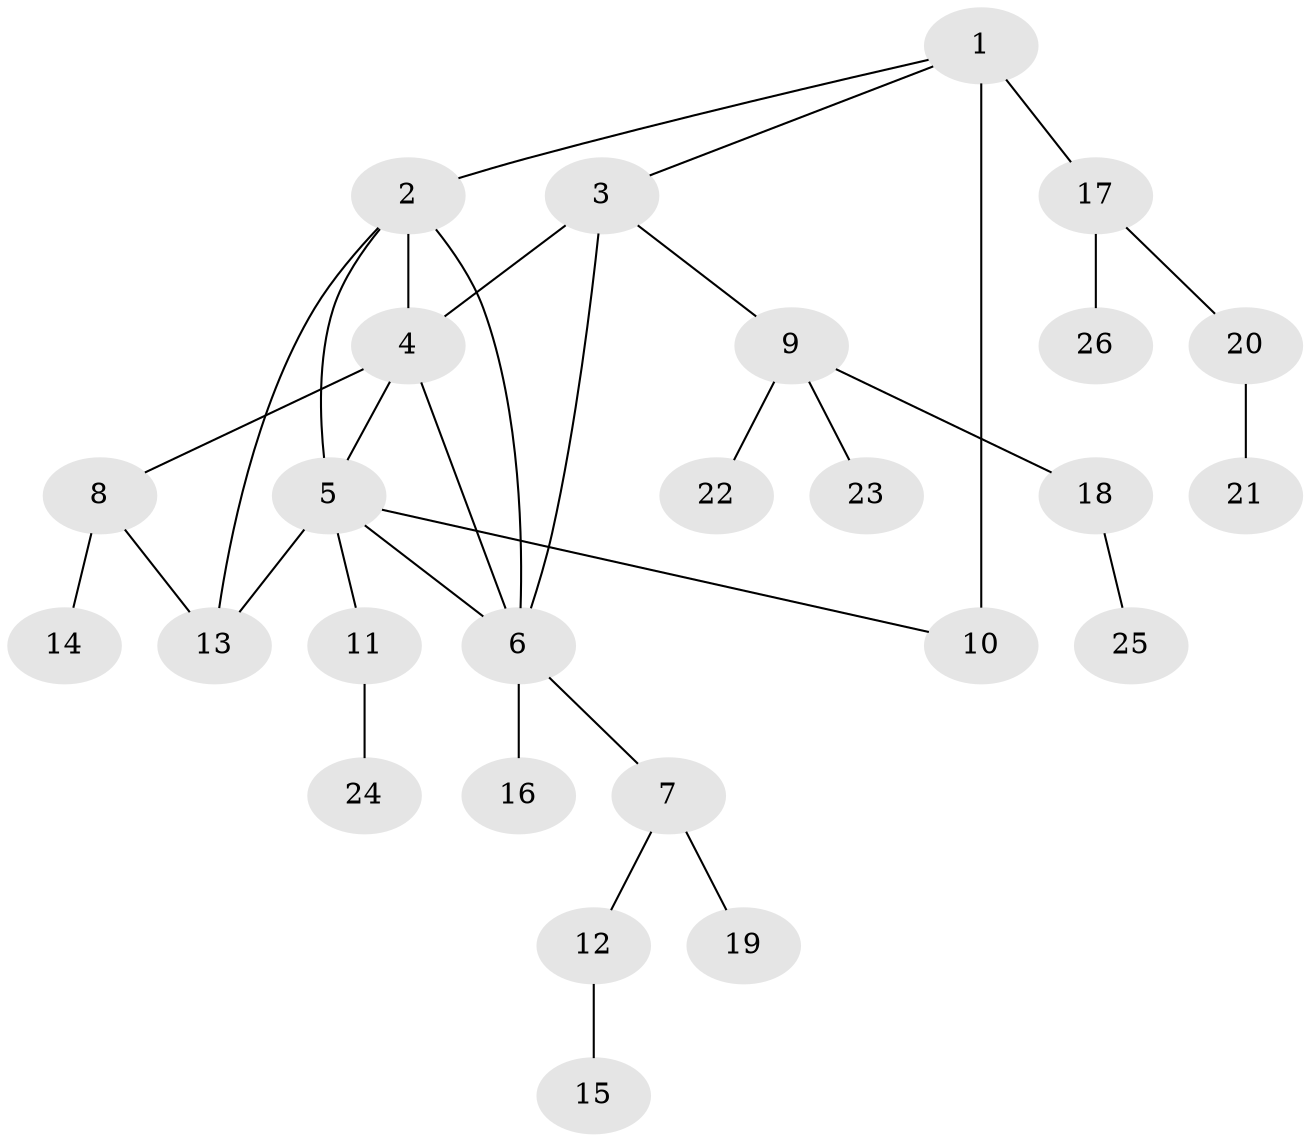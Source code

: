 // original degree distribution, {8: 0.057692307692307696, 5: 0.057692307692307696, 4: 0.07692307692307693, 2: 0.15384615384615385, 6: 0.019230769230769232, 1: 0.5576923076923077, 3: 0.057692307692307696, 7: 0.019230769230769232}
// Generated by graph-tools (version 1.1) at 2025/52/03/04/25 22:52:22]
// undirected, 26 vertices, 33 edges
graph export_dot {
  node [color=gray90,style=filled];
  1;
  2;
  3;
  4;
  5;
  6;
  7;
  8;
  9;
  10;
  11;
  12;
  13;
  14;
  15;
  16;
  17;
  18;
  19;
  20;
  21;
  22;
  23;
  24;
  25;
  26;
  1 -- 2 [weight=1.0];
  1 -- 3 [weight=1.0];
  1 -- 10 [weight=4.0];
  1 -- 17 [weight=1.0];
  2 -- 4 [weight=1.0];
  2 -- 5 [weight=1.0];
  2 -- 6 [weight=1.0];
  2 -- 13 [weight=1.0];
  3 -- 4 [weight=2.0];
  3 -- 6 [weight=1.0];
  3 -- 9 [weight=1.0];
  4 -- 5 [weight=2.0];
  4 -- 6 [weight=1.0];
  4 -- 8 [weight=1.0];
  5 -- 6 [weight=1.0];
  5 -- 10 [weight=1.0];
  5 -- 11 [weight=1.0];
  5 -- 13 [weight=1.0];
  6 -- 7 [weight=1.0];
  6 -- 16 [weight=2.0];
  7 -- 12 [weight=1.0];
  7 -- 19 [weight=1.0];
  8 -- 13 [weight=1.0];
  8 -- 14 [weight=1.0];
  9 -- 18 [weight=1.0];
  9 -- 22 [weight=1.0];
  9 -- 23 [weight=1.0];
  11 -- 24 [weight=1.0];
  12 -- 15 [weight=1.0];
  17 -- 20 [weight=1.0];
  17 -- 26 [weight=1.0];
  18 -- 25 [weight=1.0];
  20 -- 21 [weight=1.0];
}
